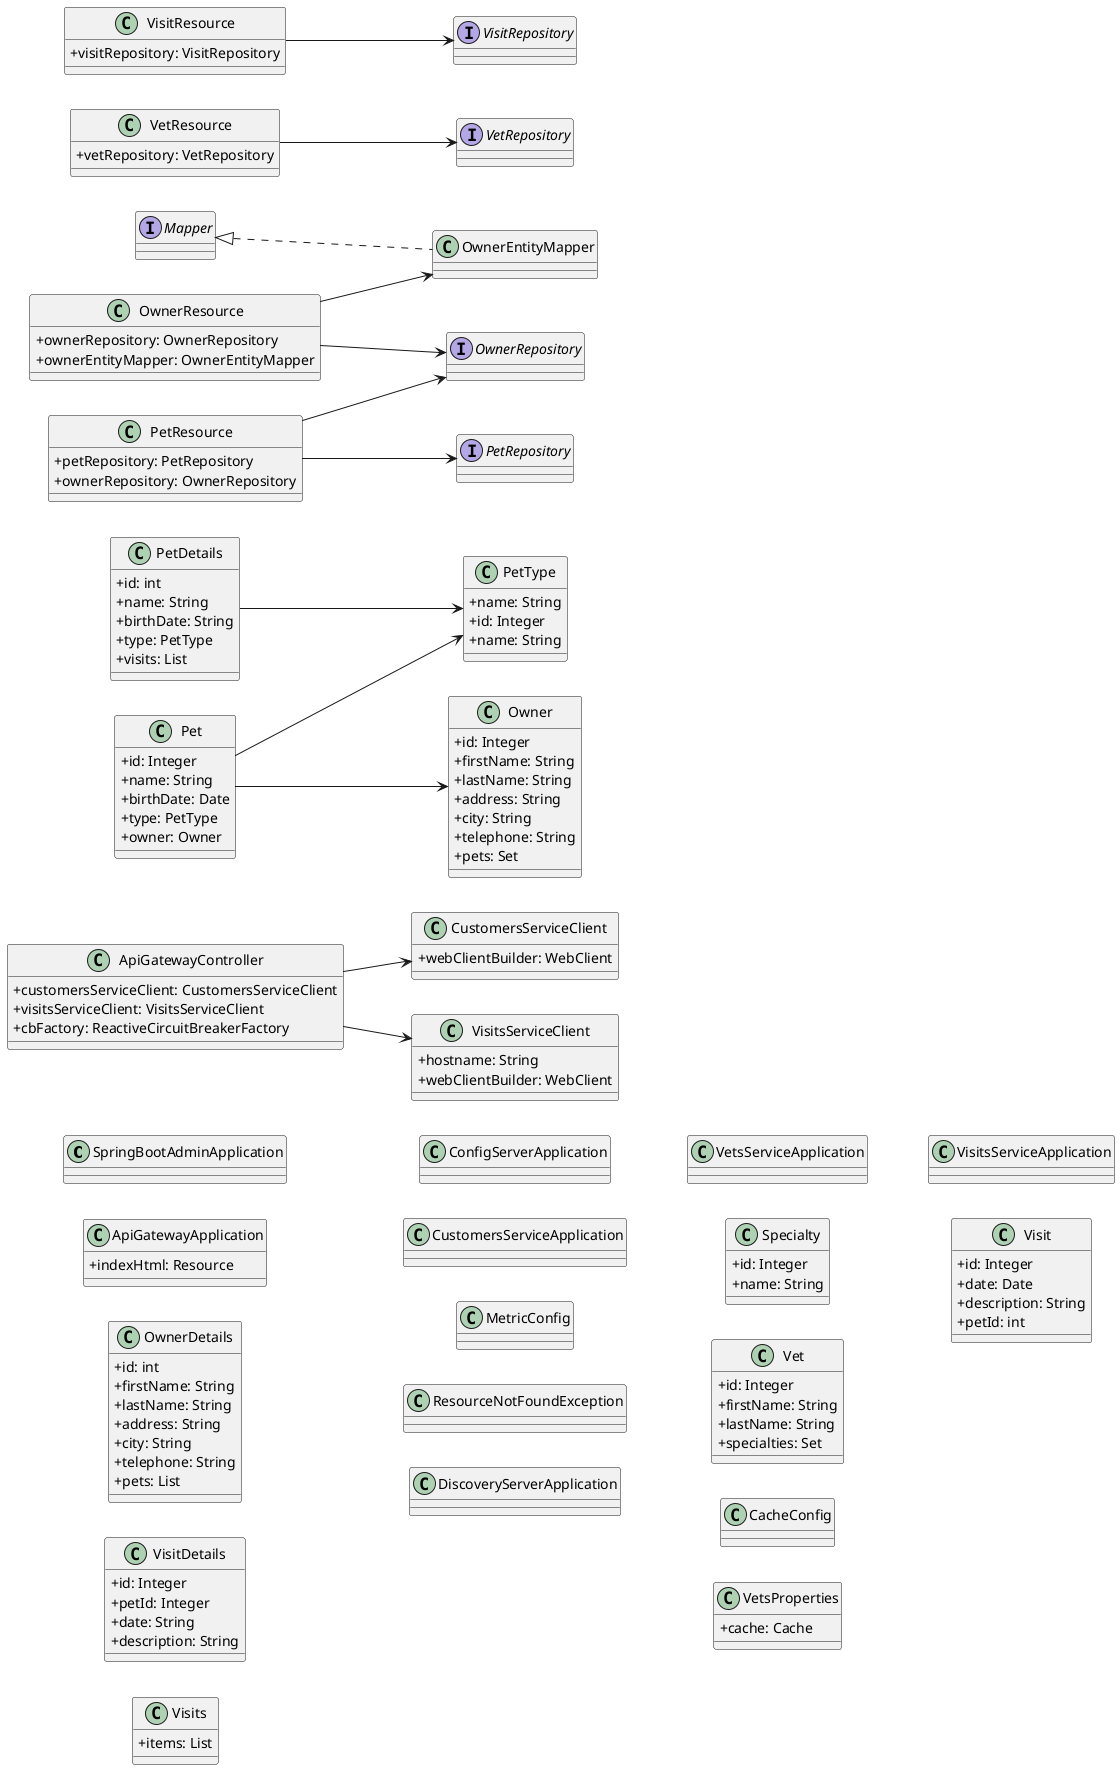 @startuml
skinparam classAttributeIconSize 0
left to right direction
class SpringBootAdminApplication {
}
class ApiGatewayApplication {
  + indexHtml: Resource
}
class CustomersServiceClient {
  + webClientBuilder: WebClient
}
class VisitsServiceClient {
  + hostname: String
  + webClientBuilder: WebClient
}
class ApiGatewayController {
  + customersServiceClient: CustomersServiceClient
  + visitsServiceClient: VisitsServiceClient
  + cbFactory: ReactiveCircuitBreakerFactory
}
class OwnerDetails {
  + id: int
  + firstName: String
  + lastName: String
  + address: String
  + city: String
  + telephone: String
  + pets: List
}
class PetDetails {
  + id: int
  + name: String
  + birthDate: String
  + type: PetType
  + visits: List
}
class PetType {
  + name: String
}
class VisitDetails {
  + id: Integer
  + petId: Integer
  + date: String
  + description: String
}
class Visits {
  + items: List
}
class ConfigServerApplication {
}
class CustomersServiceApplication {
}
class MetricConfig {
}
class Owner {
  + id: Integer
  + firstName: String
  + lastName: String
  + address: String
  + city: String
  + telephone: String
  + pets: Set
}
interface OwnerRepository {
}
class Pet {
  + id: Integer
  + name: String
  + birthDate: Date
  + type: PetType
  + owner: Owner
}
interface PetRepository {
}
class PetType {
  + id: Integer
  + name: String
}
class OwnerResource {
  + ownerRepository: OwnerRepository
  + ownerEntityMapper: OwnerEntityMapper
}
class PetResource {
  + petRepository: PetRepository
  + ownerRepository: OwnerRepository
}
class ResourceNotFoundException {
}
interface Mapper {
}
class OwnerEntityMapper {
}
class DiscoveryServerApplication {
}
class VetsServiceApplication {
}
class Specialty {
  + id: Integer
  + name: String
}
class Vet {
  + id: Integer
  + firstName: String
  + lastName: String
  + specialties: Set
}
interface VetRepository {
}
class CacheConfig {
}
class VetsProperties {
  + cache: Cache
}
class VetResource {
  + vetRepository: VetRepository
}
class VisitsServiceApplication {
}
class MetricConfig {
}
class Visit {
  + id: Integer
  + date: Date
  + description: String
  + petId: int
}
interface VisitRepository {
}
class VisitResource {
  + visitRepository: VisitRepository
}
ApiGatewayController --> CustomersServiceClient
ApiGatewayController --> VisitsServiceClient
Mapper <|.. OwnerEntityMapper
OwnerResource --> OwnerEntityMapper
OwnerResource --> OwnerRepository
Pet --> Owner
Pet --> PetType
PetDetails --> PetType
PetResource --> OwnerRepository
PetResource --> PetRepository
VetResource --> VetRepository
VisitResource --> VisitRepository
@enduml